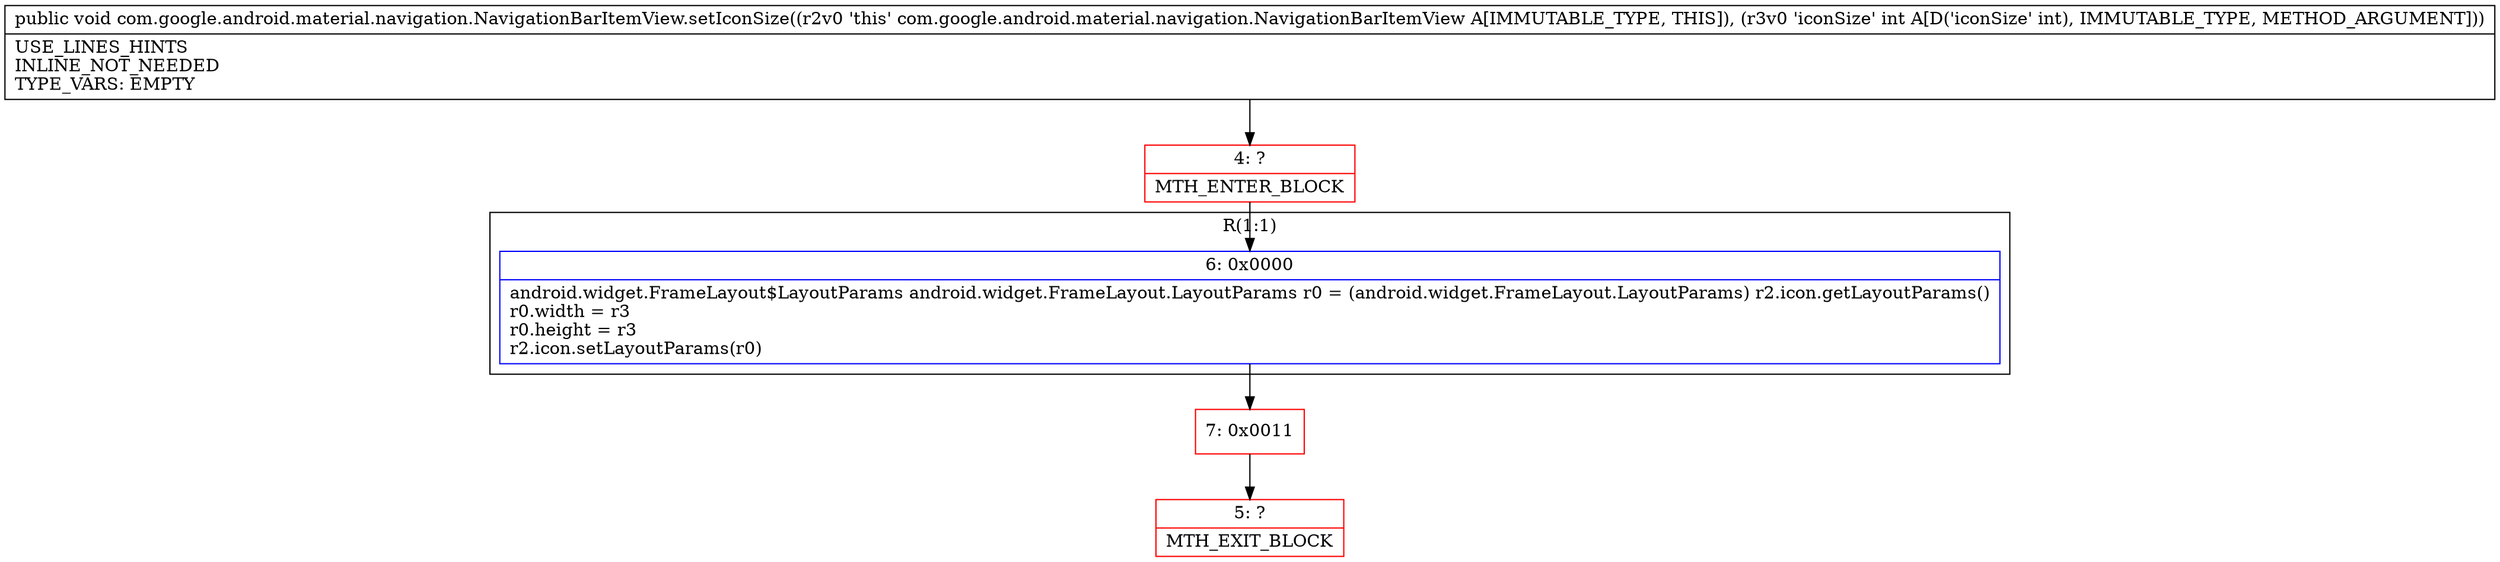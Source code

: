 digraph "CFG forcom.google.android.material.navigation.NavigationBarItemView.setIconSize(I)V" {
subgraph cluster_Region_570704719 {
label = "R(1:1)";
node [shape=record,color=blue];
Node_6 [shape=record,label="{6\:\ 0x0000|android.widget.FrameLayout$LayoutParams android.widget.FrameLayout.LayoutParams r0 = (android.widget.FrameLayout.LayoutParams) r2.icon.getLayoutParams()\lr0.width = r3\lr0.height = r3\lr2.icon.setLayoutParams(r0)\l}"];
}
Node_4 [shape=record,color=red,label="{4\:\ ?|MTH_ENTER_BLOCK\l}"];
Node_7 [shape=record,color=red,label="{7\:\ 0x0011}"];
Node_5 [shape=record,color=red,label="{5\:\ ?|MTH_EXIT_BLOCK\l}"];
MethodNode[shape=record,label="{public void com.google.android.material.navigation.NavigationBarItemView.setIconSize((r2v0 'this' com.google.android.material.navigation.NavigationBarItemView A[IMMUTABLE_TYPE, THIS]), (r3v0 'iconSize' int A[D('iconSize' int), IMMUTABLE_TYPE, METHOD_ARGUMENT]))  | USE_LINES_HINTS\lINLINE_NOT_NEEDED\lTYPE_VARS: EMPTY\l}"];
MethodNode -> Node_4;Node_6 -> Node_7;
Node_4 -> Node_6;
Node_7 -> Node_5;
}

